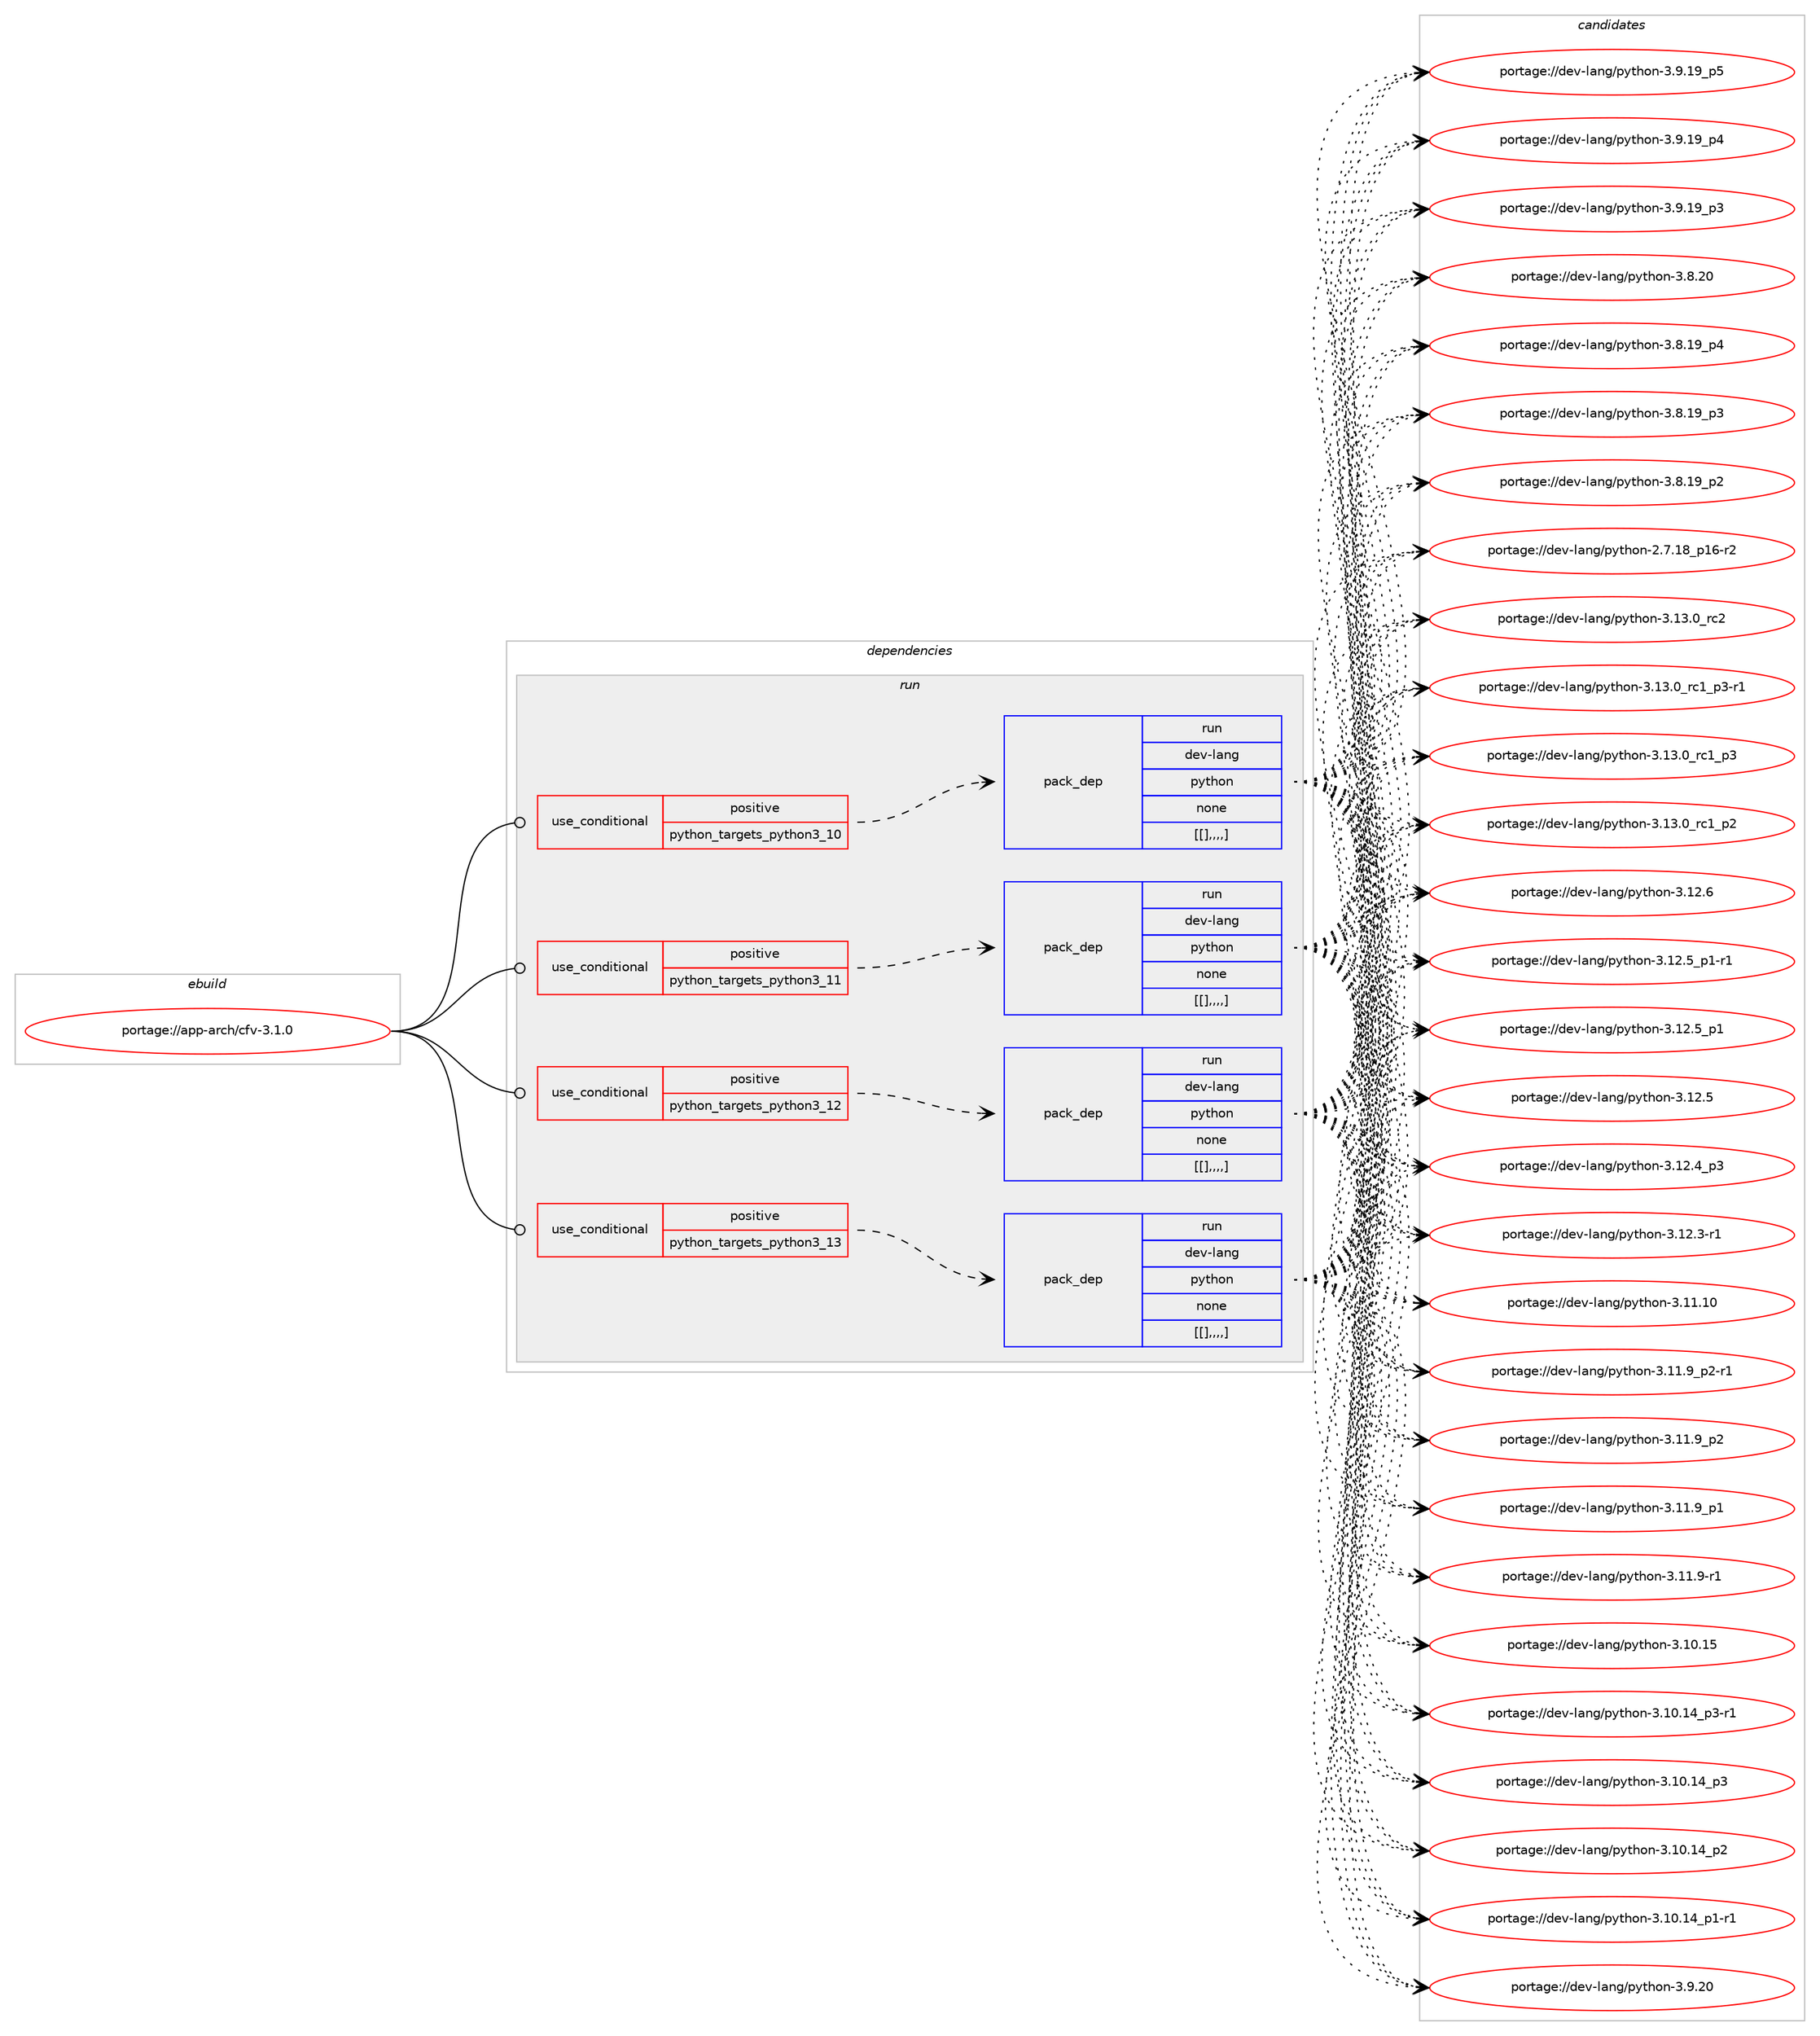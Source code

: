 digraph prolog {

# *************
# Graph options
# *************

newrank=true;
concentrate=true;
compound=true;
graph [rankdir=LR,fontname=Helvetica,fontsize=10,ranksep=1.5];#, ranksep=2.5, nodesep=0.2];
edge  [arrowhead=vee];
node  [fontname=Helvetica,fontsize=10];

# **********
# The ebuild
# **********

subgraph cluster_leftcol {
color=gray;
label=<<i>ebuild</i>>;
id [label="portage://app-arch/cfv-3.1.0", color=red, width=4, href="../app-arch/cfv-3.1.0.svg"];
}

# ****************
# The dependencies
# ****************

subgraph cluster_midcol {
color=gray;
label=<<i>dependencies</i>>;
subgraph cluster_compile {
fillcolor="#eeeeee";
style=filled;
label=<<i>compile</i>>;
}
subgraph cluster_compileandrun {
fillcolor="#eeeeee";
style=filled;
label=<<i>compile and run</i>>;
}
subgraph cluster_run {
fillcolor="#eeeeee";
style=filled;
label=<<i>run</i>>;
subgraph cond1962 {
dependency7037 [label=<<TABLE BORDER="0" CELLBORDER="1" CELLSPACING="0" CELLPADDING="4"><TR><TD ROWSPAN="3" CELLPADDING="10">use_conditional</TD></TR><TR><TD>positive</TD></TR><TR><TD>python_targets_python3_10</TD></TR></TABLE>>, shape=none, color=red];
subgraph pack5049 {
dependency7038 [label=<<TABLE BORDER="0" CELLBORDER="1" CELLSPACING="0" CELLPADDING="4" WIDTH="220"><TR><TD ROWSPAN="6" CELLPADDING="30">pack_dep</TD></TR><TR><TD WIDTH="110">run</TD></TR><TR><TD>dev-lang</TD></TR><TR><TD>python</TD></TR><TR><TD>none</TD></TR><TR><TD>[[],,,,]</TD></TR></TABLE>>, shape=none, color=blue];
}
dependency7037:e -> dependency7038:w [weight=20,style="dashed",arrowhead="vee"];
}
id:e -> dependency7037:w [weight=20,style="solid",arrowhead="odot"];
subgraph cond1963 {
dependency7039 [label=<<TABLE BORDER="0" CELLBORDER="1" CELLSPACING="0" CELLPADDING="4"><TR><TD ROWSPAN="3" CELLPADDING="10">use_conditional</TD></TR><TR><TD>positive</TD></TR><TR><TD>python_targets_python3_11</TD></TR></TABLE>>, shape=none, color=red];
subgraph pack5050 {
dependency7040 [label=<<TABLE BORDER="0" CELLBORDER="1" CELLSPACING="0" CELLPADDING="4" WIDTH="220"><TR><TD ROWSPAN="6" CELLPADDING="30">pack_dep</TD></TR><TR><TD WIDTH="110">run</TD></TR><TR><TD>dev-lang</TD></TR><TR><TD>python</TD></TR><TR><TD>none</TD></TR><TR><TD>[[],,,,]</TD></TR></TABLE>>, shape=none, color=blue];
}
dependency7039:e -> dependency7040:w [weight=20,style="dashed",arrowhead="vee"];
}
id:e -> dependency7039:w [weight=20,style="solid",arrowhead="odot"];
subgraph cond1964 {
dependency7041 [label=<<TABLE BORDER="0" CELLBORDER="1" CELLSPACING="0" CELLPADDING="4"><TR><TD ROWSPAN="3" CELLPADDING="10">use_conditional</TD></TR><TR><TD>positive</TD></TR><TR><TD>python_targets_python3_12</TD></TR></TABLE>>, shape=none, color=red];
subgraph pack5051 {
dependency7042 [label=<<TABLE BORDER="0" CELLBORDER="1" CELLSPACING="0" CELLPADDING="4" WIDTH="220"><TR><TD ROWSPAN="6" CELLPADDING="30">pack_dep</TD></TR><TR><TD WIDTH="110">run</TD></TR><TR><TD>dev-lang</TD></TR><TR><TD>python</TD></TR><TR><TD>none</TD></TR><TR><TD>[[],,,,]</TD></TR></TABLE>>, shape=none, color=blue];
}
dependency7041:e -> dependency7042:w [weight=20,style="dashed",arrowhead="vee"];
}
id:e -> dependency7041:w [weight=20,style="solid",arrowhead="odot"];
subgraph cond1965 {
dependency7043 [label=<<TABLE BORDER="0" CELLBORDER="1" CELLSPACING="0" CELLPADDING="4"><TR><TD ROWSPAN="3" CELLPADDING="10">use_conditional</TD></TR><TR><TD>positive</TD></TR><TR><TD>python_targets_python3_13</TD></TR></TABLE>>, shape=none, color=red];
subgraph pack5052 {
dependency7044 [label=<<TABLE BORDER="0" CELLBORDER="1" CELLSPACING="0" CELLPADDING="4" WIDTH="220"><TR><TD ROWSPAN="6" CELLPADDING="30">pack_dep</TD></TR><TR><TD WIDTH="110">run</TD></TR><TR><TD>dev-lang</TD></TR><TR><TD>python</TD></TR><TR><TD>none</TD></TR><TR><TD>[[],,,,]</TD></TR></TABLE>>, shape=none, color=blue];
}
dependency7043:e -> dependency7044:w [weight=20,style="dashed",arrowhead="vee"];
}
id:e -> dependency7043:w [weight=20,style="solid",arrowhead="odot"];
}
}

# **************
# The candidates
# **************

subgraph cluster_choices {
rank=same;
color=gray;
label=<<i>candidates</i>>;

subgraph choice5049 {
color=black;
nodesep=1;
choice10010111845108971101034711212111610411111045514649514648951149950 [label="portage://dev-lang/python-3.13.0_rc2", color=red, width=4,href="../dev-lang/python-3.13.0_rc2.svg"];
choice1001011184510897110103471121211161041111104551464951464895114994995112514511449 [label="portage://dev-lang/python-3.13.0_rc1_p3-r1", color=red, width=4,href="../dev-lang/python-3.13.0_rc1_p3-r1.svg"];
choice100101118451089711010347112121116104111110455146495146489511499499511251 [label="portage://dev-lang/python-3.13.0_rc1_p3", color=red, width=4,href="../dev-lang/python-3.13.0_rc1_p3.svg"];
choice100101118451089711010347112121116104111110455146495146489511499499511250 [label="portage://dev-lang/python-3.13.0_rc1_p2", color=red, width=4,href="../dev-lang/python-3.13.0_rc1_p2.svg"];
choice10010111845108971101034711212111610411111045514649504654 [label="portage://dev-lang/python-3.12.6", color=red, width=4,href="../dev-lang/python-3.12.6.svg"];
choice1001011184510897110103471121211161041111104551464950465395112494511449 [label="portage://dev-lang/python-3.12.5_p1-r1", color=red, width=4,href="../dev-lang/python-3.12.5_p1-r1.svg"];
choice100101118451089711010347112121116104111110455146495046539511249 [label="portage://dev-lang/python-3.12.5_p1", color=red, width=4,href="../dev-lang/python-3.12.5_p1.svg"];
choice10010111845108971101034711212111610411111045514649504653 [label="portage://dev-lang/python-3.12.5", color=red, width=4,href="../dev-lang/python-3.12.5.svg"];
choice100101118451089711010347112121116104111110455146495046529511251 [label="portage://dev-lang/python-3.12.4_p3", color=red, width=4,href="../dev-lang/python-3.12.4_p3.svg"];
choice100101118451089711010347112121116104111110455146495046514511449 [label="portage://dev-lang/python-3.12.3-r1", color=red, width=4,href="../dev-lang/python-3.12.3-r1.svg"];
choice1001011184510897110103471121211161041111104551464949464948 [label="portage://dev-lang/python-3.11.10", color=red, width=4,href="../dev-lang/python-3.11.10.svg"];
choice1001011184510897110103471121211161041111104551464949465795112504511449 [label="portage://dev-lang/python-3.11.9_p2-r1", color=red, width=4,href="../dev-lang/python-3.11.9_p2-r1.svg"];
choice100101118451089711010347112121116104111110455146494946579511250 [label="portage://dev-lang/python-3.11.9_p2", color=red, width=4,href="../dev-lang/python-3.11.9_p2.svg"];
choice100101118451089711010347112121116104111110455146494946579511249 [label="portage://dev-lang/python-3.11.9_p1", color=red, width=4,href="../dev-lang/python-3.11.9_p1.svg"];
choice100101118451089711010347112121116104111110455146494946574511449 [label="portage://dev-lang/python-3.11.9-r1", color=red, width=4,href="../dev-lang/python-3.11.9-r1.svg"];
choice1001011184510897110103471121211161041111104551464948464953 [label="portage://dev-lang/python-3.10.15", color=red, width=4,href="../dev-lang/python-3.10.15.svg"];
choice100101118451089711010347112121116104111110455146494846495295112514511449 [label="portage://dev-lang/python-3.10.14_p3-r1", color=red, width=4,href="../dev-lang/python-3.10.14_p3-r1.svg"];
choice10010111845108971101034711212111610411111045514649484649529511251 [label="portage://dev-lang/python-3.10.14_p3", color=red, width=4,href="../dev-lang/python-3.10.14_p3.svg"];
choice10010111845108971101034711212111610411111045514649484649529511250 [label="portage://dev-lang/python-3.10.14_p2", color=red, width=4,href="../dev-lang/python-3.10.14_p2.svg"];
choice100101118451089711010347112121116104111110455146494846495295112494511449 [label="portage://dev-lang/python-3.10.14_p1-r1", color=red, width=4,href="../dev-lang/python-3.10.14_p1-r1.svg"];
choice10010111845108971101034711212111610411111045514657465048 [label="portage://dev-lang/python-3.9.20", color=red, width=4,href="../dev-lang/python-3.9.20.svg"];
choice100101118451089711010347112121116104111110455146574649579511253 [label="portage://dev-lang/python-3.9.19_p5", color=red, width=4,href="../dev-lang/python-3.9.19_p5.svg"];
choice100101118451089711010347112121116104111110455146574649579511252 [label="portage://dev-lang/python-3.9.19_p4", color=red, width=4,href="../dev-lang/python-3.9.19_p4.svg"];
choice100101118451089711010347112121116104111110455146574649579511251 [label="portage://dev-lang/python-3.9.19_p3", color=red, width=4,href="../dev-lang/python-3.9.19_p3.svg"];
choice10010111845108971101034711212111610411111045514656465048 [label="portage://dev-lang/python-3.8.20", color=red, width=4,href="../dev-lang/python-3.8.20.svg"];
choice100101118451089711010347112121116104111110455146564649579511252 [label="portage://dev-lang/python-3.8.19_p4", color=red, width=4,href="../dev-lang/python-3.8.19_p4.svg"];
choice100101118451089711010347112121116104111110455146564649579511251 [label="portage://dev-lang/python-3.8.19_p3", color=red, width=4,href="../dev-lang/python-3.8.19_p3.svg"];
choice100101118451089711010347112121116104111110455146564649579511250 [label="portage://dev-lang/python-3.8.19_p2", color=red, width=4,href="../dev-lang/python-3.8.19_p2.svg"];
choice100101118451089711010347112121116104111110455046554649569511249544511450 [label="portage://dev-lang/python-2.7.18_p16-r2", color=red, width=4,href="../dev-lang/python-2.7.18_p16-r2.svg"];
dependency7038:e -> choice10010111845108971101034711212111610411111045514649514648951149950:w [style=dotted,weight="100"];
dependency7038:e -> choice1001011184510897110103471121211161041111104551464951464895114994995112514511449:w [style=dotted,weight="100"];
dependency7038:e -> choice100101118451089711010347112121116104111110455146495146489511499499511251:w [style=dotted,weight="100"];
dependency7038:e -> choice100101118451089711010347112121116104111110455146495146489511499499511250:w [style=dotted,weight="100"];
dependency7038:e -> choice10010111845108971101034711212111610411111045514649504654:w [style=dotted,weight="100"];
dependency7038:e -> choice1001011184510897110103471121211161041111104551464950465395112494511449:w [style=dotted,weight="100"];
dependency7038:e -> choice100101118451089711010347112121116104111110455146495046539511249:w [style=dotted,weight="100"];
dependency7038:e -> choice10010111845108971101034711212111610411111045514649504653:w [style=dotted,weight="100"];
dependency7038:e -> choice100101118451089711010347112121116104111110455146495046529511251:w [style=dotted,weight="100"];
dependency7038:e -> choice100101118451089711010347112121116104111110455146495046514511449:w [style=dotted,weight="100"];
dependency7038:e -> choice1001011184510897110103471121211161041111104551464949464948:w [style=dotted,weight="100"];
dependency7038:e -> choice1001011184510897110103471121211161041111104551464949465795112504511449:w [style=dotted,weight="100"];
dependency7038:e -> choice100101118451089711010347112121116104111110455146494946579511250:w [style=dotted,weight="100"];
dependency7038:e -> choice100101118451089711010347112121116104111110455146494946579511249:w [style=dotted,weight="100"];
dependency7038:e -> choice100101118451089711010347112121116104111110455146494946574511449:w [style=dotted,weight="100"];
dependency7038:e -> choice1001011184510897110103471121211161041111104551464948464953:w [style=dotted,weight="100"];
dependency7038:e -> choice100101118451089711010347112121116104111110455146494846495295112514511449:w [style=dotted,weight="100"];
dependency7038:e -> choice10010111845108971101034711212111610411111045514649484649529511251:w [style=dotted,weight="100"];
dependency7038:e -> choice10010111845108971101034711212111610411111045514649484649529511250:w [style=dotted,weight="100"];
dependency7038:e -> choice100101118451089711010347112121116104111110455146494846495295112494511449:w [style=dotted,weight="100"];
dependency7038:e -> choice10010111845108971101034711212111610411111045514657465048:w [style=dotted,weight="100"];
dependency7038:e -> choice100101118451089711010347112121116104111110455146574649579511253:w [style=dotted,weight="100"];
dependency7038:e -> choice100101118451089711010347112121116104111110455146574649579511252:w [style=dotted,weight="100"];
dependency7038:e -> choice100101118451089711010347112121116104111110455146574649579511251:w [style=dotted,weight="100"];
dependency7038:e -> choice10010111845108971101034711212111610411111045514656465048:w [style=dotted,weight="100"];
dependency7038:e -> choice100101118451089711010347112121116104111110455146564649579511252:w [style=dotted,weight="100"];
dependency7038:e -> choice100101118451089711010347112121116104111110455146564649579511251:w [style=dotted,weight="100"];
dependency7038:e -> choice100101118451089711010347112121116104111110455146564649579511250:w [style=dotted,weight="100"];
dependency7038:e -> choice100101118451089711010347112121116104111110455046554649569511249544511450:w [style=dotted,weight="100"];
}
subgraph choice5050 {
color=black;
nodesep=1;
choice10010111845108971101034711212111610411111045514649514648951149950 [label="portage://dev-lang/python-3.13.0_rc2", color=red, width=4,href="../dev-lang/python-3.13.0_rc2.svg"];
choice1001011184510897110103471121211161041111104551464951464895114994995112514511449 [label="portage://dev-lang/python-3.13.0_rc1_p3-r1", color=red, width=4,href="../dev-lang/python-3.13.0_rc1_p3-r1.svg"];
choice100101118451089711010347112121116104111110455146495146489511499499511251 [label="portage://dev-lang/python-3.13.0_rc1_p3", color=red, width=4,href="../dev-lang/python-3.13.0_rc1_p3.svg"];
choice100101118451089711010347112121116104111110455146495146489511499499511250 [label="portage://dev-lang/python-3.13.0_rc1_p2", color=red, width=4,href="../dev-lang/python-3.13.0_rc1_p2.svg"];
choice10010111845108971101034711212111610411111045514649504654 [label="portage://dev-lang/python-3.12.6", color=red, width=4,href="../dev-lang/python-3.12.6.svg"];
choice1001011184510897110103471121211161041111104551464950465395112494511449 [label="portage://dev-lang/python-3.12.5_p1-r1", color=red, width=4,href="../dev-lang/python-3.12.5_p1-r1.svg"];
choice100101118451089711010347112121116104111110455146495046539511249 [label="portage://dev-lang/python-3.12.5_p1", color=red, width=4,href="../dev-lang/python-3.12.5_p1.svg"];
choice10010111845108971101034711212111610411111045514649504653 [label="portage://dev-lang/python-3.12.5", color=red, width=4,href="../dev-lang/python-3.12.5.svg"];
choice100101118451089711010347112121116104111110455146495046529511251 [label="portage://dev-lang/python-3.12.4_p3", color=red, width=4,href="../dev-lang/python-3.12.4_p3.svg"];
choice100101118451089711010347112121116104111110455146495046514511449 [label="portage://dev-lang/python-3.12.3-r1", color=red, width=4,href="../dev-lang/python-3.12.3-r1.svg"];
choice1001011184510897110103471121211161041111104551464949464948 [label="portage://dev-lang/python-3.11.10", color=red, width=4,href="../dev-lang/python-3.11.10.svg"];
choice1001011184510897110103471121211161041111104551464949465795112504511449 [label="portage://dev-lang/python-3.11.9_p2-r1", color=red, width=4,href="../dev-lang/python-3.11.9_p2-r1.svg"];
choice100101118451089711010347112121116104111110455146494946579511250 [label="portage://dev-lang/python-3.11.9_p2", color=red, width=4,href="../dev-lang/python-3.11.9_p2.svg"];
choice100101118451089711010347112121116104111110455146494946579511249 [label="portage://dev-lang/python-3.11.9_p1", color=red, width=4,href="../dev-lang/python-3.11.9_p1.svg"];
choice100101118451089711010347112121116104111110455146494946574511449 [label="portage://dev-lang/python-3.11.9-r1", color=red, width=4,href="../dev-lang/python-3.11.9-r1.svg"];
choice1001011184510897110103471121211161041111104551464948464953 [label="portage://dev-lang/python-3.10.15", color=red, width=4,href="../dev-lang/python-3.10.15.svg"];
choice100101118451089711010347112121116104111110455146494846495295112514511449 [label="portage://dev-lang/python-3.10.14_p3-r1", color=red, width=4,href="../dev-lang/python-3.10.14_p3-r1.svg"];
choice10010111845108971101034711212111610411111045514649484649529511251 [label="portage://dev-lang/python-3.10.14_p3", color=red, width=4,href="../dev-lang/python-3.10.14_p3.svg"];
choice10010111845108971101034711212111610411111045514649484649529511250 [label="portage://dev-lang/python-3.10.14_p2", color=red, width=4,href="../dev-lang/python-3.10.14_p2.svg"];
choice100101118451089711010347112121116104111110455146494846495295112494511449 [label="portage://dev-lang/python-3.10.14_p1-r1", color=red, width=4,href="../dev-lang/python-3.10.14_p1-r1.svg"];
choice10010111845108971101034711212111610411111045514657465048 [label="portage://dev-lang/python-3.9.20", color=red, width=4,href="../dev-lang/python-3.9.20.svg"];
choice100101118451089711010347112121116104111110455146574649579511253 [label="portage://dev-lang/python-3.9.19_p5", color=red, width=4,href="../dev-lang/python-3.9.19_p5.svg"];
choice100101118451089711010347112121116104111110455146574649579511252 [label="portage://dev-lang/python-3.9.19_p4", color=red, width=4,href="../dev-lang/python-3.9.19_p4.svg"];
choice100101118451089711010347112121116104111110455146574649579511251 [label="portage://dev-lang/python-3.9.19_p3", color=red, width=4,href="../dev-lang/python-3.9.19_p3.svg"];
choice10010111845108971101034711212111610411111045514656465048 [label="portage://dev-lang/python-3.8.20", color=red, width=4,href="../dev-lang/python-3.8.20.svg"];
choice100101118451089711010347112121116104111110455146564649579511252 [label="portage://dev-lang/python-3.8.19_p4", color=red, width=4,href="../dev-lang/python-3.8.19_p4.svg"];
choice100101118451089711010347112121116104111110455146564649579511251 [label="portage://dev-lang/python-3.8.19_p3", color=red, width=4,href="../dev-lang/python-3.8.19_p3.svg"];
choice100101118451089711010347112121116104111110455146564649579511250 [label="portage://dev-lang/python-3.8.19_p2", color=red, width=4,href="../dev-lang/python-3.8.19_p2.svg"];
choice100101118451089711010347112121116104111110455046554649569511249544511450 [label="portage://dev-lang/python-2.7.18_p16-r2", color=red, width=4,href="../dev-lang/python-2.7.18_p16-r2.svg"];
dependency7040:e -> choice10010111845108971101034711212111610411111045514649514648951149950:w [style=dotted,weight="100"];
dependency7040:e -> choice1001011184510897110103471121211161041111104551464951464895114994995112514511449:w [style=dotted,weight="100"];
dependency7040:e -> choice100101118451089711010347112121116104111110455146495146489511499499511251:w [style=dotted,weight="100"];
dependency7040:e -> choice100101118451089711010347112121116104111110455146495146489511499499511250:w [style=dotted,weight="100"];
dependency7040:e -> choice10010111845108971101034711212111610411111045514649504654:w [style=dotted,weight="100"];
dependency7040:e -> choice1001011184510897110103471121211161041111104551464950465395112494511449:w [style=dotted,weight="100"];
dependency7040:e -> choice100101118451089711010347112121116104111110455146495046539511249:w [style=dotted,weight="100"];
dependency7040:e -> choice10010111845108971101034711212111610411111045514649504653:w [style=dotted,weight="100"];
dependency7040:e -> choice100101118451089711010347112121116104111110455146495046529511251:w [style=dotted,weight="100"];
dependency7040:e -> choice100101118451089711010347112121116104111110455146495046514511449:w [style=dotted,weight="100"];
dependency7040:e -> choice1001011184510897110103471121211161041111104551464949464948:w [style=dotted,weight="100"];
dependency7040:e -> choice1001011184510897110103471121211161041111104551464949465795112504511449:w [style=dotted,weight="100"];
dependency7040:e -> choice100101118451089711010347112121116104111110455146494946579511250:w [style=dotted,weight="100"];
dependency7040:e -> choice100101118451089711010347112121116104111110455146494946579511249:w [style=dotted,weight="100"];
dependency7040:e -> choice100101118451089711010347112121116104111110455146494946574511449:w [style=dotted,weight="100"];
dependency7040:e -> choice1001011184510897110103471121211161041111104551464948464953:w [style=dotted,weight="100"];
dependency7040:e -> choice100101118451089711010347112121116104111110455146494846495295112514511449:w [style=dotted,weight="100"];
dependency7040:e -> choice10010111845108971101034711212111610411111045514649484649529511251:w [style=dotted,weight="100"];
dependency7040:e -> choice10010111845108971101034711212111610411111045514649484649529511250:w [style=dotted,weight="100"];
dependency7040:e -> choice100101118451089711010347112121116104111110455146494846495295112494511449:w [style=dotted,weight="100"];
dependency7040:e -> choice10010111845108971101034711212111610411111045514657465048:w [style=dotted,weight="100"];
dependency7040:e -> choice100101118451089711010347112121116104111110455146574649579511253:w [style=dotted,weight="100"];
dependency7040:e -> choice100101118451089711010347112121116104111110455146574649579511252:w [style=dotted,weight="100"];
dependency7040:e -> choice100101118451089711010347112121116104111110455146574649579511251:w [style=dotted,weight="100"];
dependency7040:e -> choice10010111845108971101034711212111610411111045514656465048:w [style=dotted,weight="100"];
dependency7040:e -> choice100101118451089711010347112121116104111110455146564649579511252:w [style=dotted,weight="100"];
dependency7040:e -> choice100101118451089711010347112121116104111110455146564649579511251:w [style=dotted,weight="100"];
dependency7040:e -> choice100101118451089711010347112121116104111110455146564649579511250:w [style=dotted,weight="100"];
dependency7040:e -> choice100101118451089711010347112121116104111110455046554649569511249544511450:w [style=dotted,weight="100"];
}
subgraph choice5051 {
color=black;
nodesep=1;
choice10010111845108971101034711212111610411111045514649514648951149950 [label="portage://dev-lang/python-3.13.0_rc2", color=red, width=4,href="../dev-lang/python-3.13.0_rc2.svg"];
choice1001011184510897110103471121211161041111104551464951464895114994995112514511449 [label="portage://dev-lang/python-3.13.0_rc1_p3-r1", color=red, width=4,href="../dev-lang/python-3.13.0_rc1_p3-r1.svg"];
choice100101118451089711010347112121116104111110455146495146489511499499511251 [label="portage://dev-lang/python-3.13.0_rc1_p3", color=red, width=4,href="../dev-lang/python-3.13.0_rc1_p3.svg"];
choice100101118451089711010347112121116104111110455146495146489511499499511250 [label="portage://dev-lang/python-3.13.0_rc1_p2", color=red, width=4,href="../dev-lang/python-3.13.0_rc1_p2.svg"];
choice10010111845108971101034711212111610411111045514649504654 [label="portage://dev-lang/python-3.12.6", color=red, width=4,href="../dev-lang/python-3.12.6.svg"];
choice1001011184510897110103471121211161041111104551464950465395112494511449 [label="portage://dev-lang/python-3.12.5_p1-r1", color=red, width=4,href="../dev-lang/python-3.12.5_p1-r1.svg"];
choice100101118451089711010347112121116104111110455146495046539511249 [label="portage://dev-lang/python-3.12.5_p1", color=red, width=4,href="../dev-lang/python-3.12.5_p1.svg"];
choice10010111845108971101034711212111610411111045514649504653 [label="portage://dev-lang/python-3.12.5", color=red, width=4,href="../dev-lang/python-3.12.5.svg"];
choice100101118451089711010347112121116104111110455146495046529511251 [label="portage://dev-lang/python-3.12.4_p3", color=red, width=4,href="../dev-lang/python-3.12.4_p3.svg"];
choice100101118451089711010347112121116104111110455146495046514511449 [label="portage://dev-lang/python-3.12.3-r1", color=red, width=4,href="../dev-lang/python-3.12.3-r1.svg"];
choice1001011184510897110103471121211161041111104551464949464948 [label="portage://dev-lang/python-3.11.10", color=red, width=4,href="../dev-lang/python-3.11.10.svg"];
choice1001011184510897110103471121211161041111104551464949465795112504511449 [label="portage://dev-lang/python-3.11.9_p2-r1", color=red, width=4,href="../dev-lang/python-3.11.9_p2-r1.svg"];
choice100101118451089711010347112121116104111110455146494946579511250 [label="portage://dev-lang/python-3.11.9_p2", color=red, width=4,href="../dev-lang/python-3.11.9_p2.svg"];
choice100101118451089711010347112121116104111110455146494946579511249 [label="portage://dev-lang/python-3.11.9_p1", color=red, width=4,href="../dev-lang/python-3.11.9_p1.svg"];
choice100101118451089711010347112121116104111110455146494946574511449 [label="portage://dev-lang/python-3.11.9-r1", color=red, width=4,href="../dev-lang/python-3.11.9-r1.svg"];
choice1001011184510897110103471121211161041111104551464948464953 [label="portage://dev-lang/python-3.10.15", color=red, width=4,href="../dev-lang/python-3.10.15.svg"];
choice100101118451089711010347112121116104111110455146494846495295112514511449 [label="portage://dev-lang/python-3.10.14_p3-r1", color=red, width=4,href="../dev-lang/python-3.10.14_p3-r1.svg"];
choice10010111845108971101034711212111610411111045514649484649529511251 [label="portage://dev-lang/python-3.10.14_p3", color=red, width=4,href="../dev-lang/python-3.10.14_p3.svg"];
choice10010111845108971101034711212111610411111045514649484649529511250 [label="portage://dev-lang/python-3.10.14_p2", color=red, width=4,href="../dev-lang/python-3.10.14_p2.svg"];
choice100101118451089711010347112121116104111110455146494846495295112494511449 [label="portage://dev-lang/python-3.10.14_p1-r1", color=red, width=4,href="../dev-lang/python-3.10.14_p1-r1.svg"];
choice10010111845108971101034711212111610411111045514657465048 [label="portage://dev-lang/python-3.9.20", color=red, width=4,href="../dev-lang/python-3.9.20.svg"];
choice100101118451089711010347112121116104111110455146574649579511253 [label="portage://dev-lang/python-3.9.19_p5", color=red, width=4,href="../dev-lang/python-3.9.19_p5.svg"];
choice100101118451089711010347112121116104111110455146574649579511252 [label="portage://dev-lang/python-3.9.19_p4", color=red, width=4,href="../dev-lang/python-3.9.19_p4.svg"];
choice100101118451089711010347112121116104111110455146574649579511251 [label="portage://dev-lang/python-3.9.19_p3", color=red, width=4,href="../dev-lang/python-3.9.19_p3.svg"];
choice10010111845108971101034711212111610411111045514656465048 [label="portage://dev-lang/python-3.8.20", color=red, width=4,href="../dev-lang/python-3.8.20.svg"];
choice100101118451089711010347112121116104111110455146564649579511252 [label="portage://dev-lang/python-3.8.19_p4", color=red, width=4,href="../dev-lang/python-3.8.19_p4.svg"];
choice100101118451089711010347112121116104111110455146564649579511251 [label="portage://dev-lang/python-3.8.19_p3", color=red, width=4,href="../dev-lang/python-3.8.19_p3.svg"];
choice100101118451089711010347112121116104111110455146564649579511250 [label="portage://dev-lang/python-3.8.19_p2", color=red, width=4,href="../dev-lang/python-3.8.19_p2.svg"];
choice100101118451089711010347112121116104111110455046554649569511249544511450 [label="portage://dev-lang/python-2.7.18_p16-r2", color=red, width=4,href="../dev-lang/python-2.7.18_p16-r2.svg"];
dependency7042:e -> choice10010111845108971101034711212111610411111045514649514648951149950:w [style=dotted,weight="100"];
dependency7042:e -> choice1001011184510897110103471121211161041111104551464951464895114994995112514511449:w [style=dotted,weight="100"];
dependency7042:e -> choice100101118451089711010347112121116104111110455146495146489511499499511251:w [style=dotted,weight="100"];
dependency7042:e -> choice100101118451089711010347112121116104111110455146495146489511499499511250:w [style=dotted,weight="100"];
dependency7042:e -> choice10010111845108971101034711212111610411111045514649504654:w [style=dotted,weight="100"];
dependency7042:e -> choice1001011184510897110103471121211161041111104551464950465395112494511449:w [style=dotted,weight="100"];
dependency7042:e -> choice100101118451089711010347112121116104111110455146495046539511249:w [style=dotted,weight="100"];
dependency7042:e -> choice10010111845108971101034711212111610411111045514649504653:w [style=dotted,weight="100"];
dependency7042:e -> choice100101118451089711010347112121116104111110455146495046529511251:w [style=dotted,weight="100"];
dependency7042:e -> choice100101118451089711010347112121116104111110455146495046514511449:w [style=dotted,weight="100"];
dependency7042:e -> choice1001011184510897110103471121211161041111104551464949464948:w [style=dotted,weight="100"];
dependency7042:e -> choice1001011184510897110103471121211161041111104551464949465795112504511449:w [style=dotted,weight="100"];
dependency7042:e -> choice100101118451089711010347112121116104111110455146494946579511250:w [style=dotted,weight="100"];
dependency7042:e -> choice100101118451089711010347112121116104111110455146494946579511249:w [style=dotted,weight="100"];
dependency7042:e -> choice100101118451089711010347112121116104111110455146494946574511449:w [style=dotted,weight="100"];
dependency7042:e -> choice1001011184510897110103471121211161041111104551464948464953:w [style=dotted,weight="100"];
dependency7042:e -> choice100101118451089711010347112121116104111110455146494846495295112514511449:w [style=dotted,weight="100"];
dependency7042:e -> choice10010111845108971101034711212111610411111045514649484649529511251:w [style=dotted,weight="100"];
dependency7042:e -> choice10010111845108971101034711212111610411111045514649484649529511250:w [style=dotted,weight="100"];
dependency7042:e -> choice100101118451089711010347112121116104111110455146494846495295112494511449:w [style=dotted,weight="100"];
dependency7042:e -> choice10010111845108971101034711212111610411111045514657465048:w [style=dotted,weight="100"];
dependency7042:e -> choice100101118451089711010347112121116104111110455146574649579511253:w [style=dotted,weight="100"];
dependency7042:e -> choice100101118451089711010347112121116104111110455146574649579511252:w [style=dotted,weight="100"];
dependency7042:e -> choice100101118451089711010347112121116104111110455146574649579511251:w [style=dotted,weight="100"];
dependency7042:e -> choice10010111845108971101034711212111610411111045514656465048:w [style=dotted,weight="100"];
dependency7042:e -> choice100101118451089711010347112121116104111110455146564649579511252:w [style=dotted,weight="100"];
dependency7042:e -> choice100101118451089711010347112121116104111110455146564649579511251:w [style=dotted,weight="100"];
dependency7042:e -> choice100101118451089711010347112121116104111110455146564649579511250:w [style=dotted,weight="100"];
dependency7042:e -> choice100101118451089711010347112121116104111110455046554649569511249544511450:w [style=dotted,weight="100"];
}
subgraph choice5052 {
color=black;
nodesep=1;
choice10010111845108971101034711212111610411111045514649514648951149950 [label="portage://dev-lang/python-3.13.0_rc2", color=red, width=4,href="../dev-lang/python-3.13.0_rc2.svg"];
choice1001011184510897110103471121211161041111104551464951464895114994995112514511449 [label="portage://dev-lang/python-3.13.0_rc1_p3-r1", color=red, width=4,href="../dev-lang/python-3.13.0_rc1_p3-r1.svg"];
choice100101118451089711010347112121116104111110455146495146489511499499511251 [label="portage://dev-lang/python-3.13.0_rc1_p3", color=red, width=4,href="../dev-lang/python-3.13.0_rc1_p3.svg"];
choice100101118451089711010347112121116104111110455146495146489511499499511250 [label="portage://dev-lang/python-3.13.0_rc1_p2", color=red, width=4,href="../dev-lang/python-3.13.0_rc1_p2.svg"];
choice10010111845108971101034711212111610411111045514649504654 [label="portage://dev-lang/python-3.12.6", color=red, width=4,href="../dev-lang/python-3.12.6.svg"];
choice1001011184510897110103471121211161041111104551464950465395112494511449 [label="portage://dev-lang/python-3.12.5_p1-r1", color=red, width=4,href="../dev-lang/python-3.12.5_p1-r1.svg"];
choice100101118451089711010347112121116104111110455146495046539511249 [label="portage://dev-lang/python-3.12.5_p1", color=red, width=4,href="../dev-lang/python-3.12.5_p1.svg"];
choice10010111845108971101034711212111610411111045514649504653 [label="portage://dev-lang/python-3.12.5", color=red, width=4,href="../dev-lang/python-3.12.5.svg"];
choice100101118451089711010347112121116104111110455146495046529511251 [label="portage://dev-lang/python-3.12.4_p3", color=red, width=4,href="../dev-lang/python-3.12.4_p3.svg"];
choice100101118451089711010347112121116104111110455146495046514511449 [label="portage://dev-lang/python-3.12.3-r1", color=red, width=4,href="../dev-lang/python-3.12.3-r1.svg"];
choice1001011184510897110103471121211161041111104551464949464948 [label="portage://dev-lang/python-3.11.10", color=red, width=4,href="../dev-lang/python-3.11.10.svg"];
choice1001011184510897110103471121211161041111104551464949465795112504511449 [label="portage://dev-lang/python-3.11.9_p2-r1", color=red, width=4,href="../dev-lang/python-3.11.9_p2-r1.svg"];
choice100101118451089711010347112121116104111110455146494946579511250 [label="portage://dev-lang/python-3.11.9_p2", color=red, width=4,href="../dev-lang/python-3.11.9_p2.svg"];
choice100101118451089711010347112121116104111110455146494946579511249 [label="portage://dev-lang/python-3.11.9_p1", color=red, width=4,href="../dev-lang/python-3.11.9_p1.svg"];
choice100101118451089711010347112121116104111110455146494946574511449 [label="portage://dev-lang/python-3.11.9-r1", color=red, width=4,href="../dev-lang/python-3.11.9-r1.svg"];
choice1001011184510897110103471121211161041111104551464948464953 [label="portage://dev-lang/python-3.10.15", color=red, width=4,href="../dev-lang/python-3.10.15.svg"];
choice100101118451089711010347112121116104111110455146494846495295112514511449 [label="portage://dev-lang/python-3.10.14_p3-r1", color=red, width=4,href="../dev-lang/python-3.10.14_p3-r1.svg"];
choice10010111845108971101034711212111610411111045514649484649529511251 [label="portage://dev-lang/python-3.10.14_p3", color=red, width=4,href="../dev-lang/python-3.10.14_p3.svg"];
choice10010111845108971101034711212111610411111045514649484649529511250 [label="portage://dev-lang/python-3.10.14_p2", color=red, width=4,href="../dev-lang/python-3.10.14_p2.svg"];
choice100101118451089711010347112121116104111110455146494846495295112494511449 [label="portage://dev-lang/python-3.10.14_p1-r1", color=red, width=4,href="../dev-lang/python-3.10.14_p1-r1.svg"];
choice10010111845108971101034711212111610411111045514657465048 [label="portage://dev-lang/python-3.9.20", color=red, width=4,href="../dev-lang/python-3.9.20.svg"];
choice100101118451089711010347112121116104111110455146574649579511253 [label="portage://dev-lang/python-3.9.19_p5", color=red, width=4,href="../dev-lang/python-3.9.19_p5.svg"];
choice100101118451089711010347112121116104111110455146574649579511252 [label="portage://dev-lang/python-3.9.19_p4", color=red, width=4,href="../dev-lang/python-3.9.19_p4.svg"];
choice100101118451089711010347112121116104111110455146574649579511251 [label="portage://dev-lang/python-3.9.19_p3", color=red, width=4,href="../dev-lang/python-3.9.19_p3.svg"];
choice10010111845108971101034711212111610411111045514656465048 [label="portage://dev-lang/python-3.8.20", color=red, width=4,href="../dev-lang/python-3.8.20.svg"];
choice100101118451089711010347112121116104111110455146564649579511252 [label="portage://dev-lang/python-3.8.19_p4", color=red, width=4,href="../dev-lang/python-3.8.19_p4.svg"];
choice100101118451089711010347112121116104111110455146564649579511251 [label="portage://dev-lang/python-3.8.19_p3", color=red, width=4,href="../dev-lang/python-3.8.19_p3.svg"];
choice100101118451089711010347112121116104111110455146564649579511250 [label="portage://dev-lang/python-3.8.19_p2", color=red, width=4,href="../dev-lang/python-3.8.19_p2.svg"];
choice100101118451089711010347112121116104111110455046554649569511249544511450 [label="portage://dev-lang/python-2.7.18_p16-r2", color=red, width=4,href="../dev-lang/python-2.7.18_p16-r2.svg"];
dependency7044:e -> choice10010111845108971101034711212111610411111045514649514648951149950:w [style=dotted,weight="100"];
dependency7044:e -> choice1001011184510897110103471121211161041111104551464951464895114994995112514511449:w [style=dotted,weight="100"];
dependency7044:e -> choice100101118451089711010347112121116104111110455146495146489511499499511251:w [style=dotted,weight="100"];
dependency7044:e -> choice100101118451089711010347112121116104111110455146495146489511499499511250:w [style=dotted,weight="100"];
dependency7044:e -> choice10010111845108971101034711212111610411111045514649504654:w [style=dotted,weight="100"];
dependency7044:e -> choice1001011184510897110103471121211161041111104551464950465395112494511449:w [style=dotted,weight="100"];
dependency7044:e -> choice100101118451089711010347112121116104111110455146495046539511249:w [style=dotted,weight="100"];
dependency7044:e -> choice10010111845108971101034711212111610411111045514649504653:w [style=dotted,weight="100"];
dependency7044:e -> choice100101118451089711010347112121116104111110455146495046529511251:w [style=dotted,weight="100"];
dependency7044:e -> choice100101118451089711010347112121116104111110455146495046514511449:w [style=dotted,weight="100"];
dependency7044:e -> choice1001011184510897110103471121211161041111104551464949464948:w [style=dotted,weight="100"];
dependency7044:e -> choice1001011184510897110103471121211161041111104551464949465795112504511449:w [style=dotted,weight="100"];
dependency7044:e -> choice100101118451089711010347112121116104111110455146494946579511250:w [style=dotted,weight="100"];
dependency7044:e -> choice100101118451089711010347112121116104111110455146494946579511249:w [style=dotted,weight="100"];
dependency7044:e -> choice100101118451089711010347112121116104111110455146494946574511449:w [style=dotted,weight="100"];
dependency7044:e -> choice1001011184510897110103471121211161041111104551464948464953:w [style=dotted,weight="100"];
dependency7044:e -> choice100101118451089711010347112121116104111110455146494846495295112514511449:w [style=dotted,weight="100"];
dependency7044:e -> choice10010111845108971101034711212111610411111045514649484649529511251:w [style=dotted,weight="100"];
dependency7044:e -> choice10010111845108971101034711212111610411111045514649484649529511250:w [style=dotted,weight="100"];
dependency7044:e -> choice100101118451089711010347112121116104111110455146494846495295112494511449:w [style=dotted,weight="100"];
dependency7044:e -> choice10010111845108971101034711212111610411111045514657465048:w [style=dotted,weight="100"];
dependency7044:e -> choice100101118451089711010347112121116104111110455146574649579511253:w [style=dotted,weight="100"];
dependency7044:e -> choice100101118451089711010347112121116104111110455146574649579511252:w [style=dotted,weight="100"];
dependency7044:e -> choice100101118451089711010347112121116104111110455146574649579511251:w [style=dotted,weight="100"];
dependency7044:e -> choice10010111845108971101034711212111610411111045514656465048:w [style=dotted,weight="100"];
dependency7044:e -> choice100101118451089711010347112121116104111110455146564649579511252:w [style=dotted,weight="100"];
dependency7044:e -> choice100101118451089711010347112121116104111110455146564649579511251:w [style=dotted,weight="100"];
dependency7044:e -> choice100101118451089711010347112121116104111110455146564649579511250:w [style=dotted,weight="100"];
dependency7044:e -> choice100101118451089711010347112121116104111110455046554649569511249544511450:w [style=dotted,weight="100"];
}
}

}
